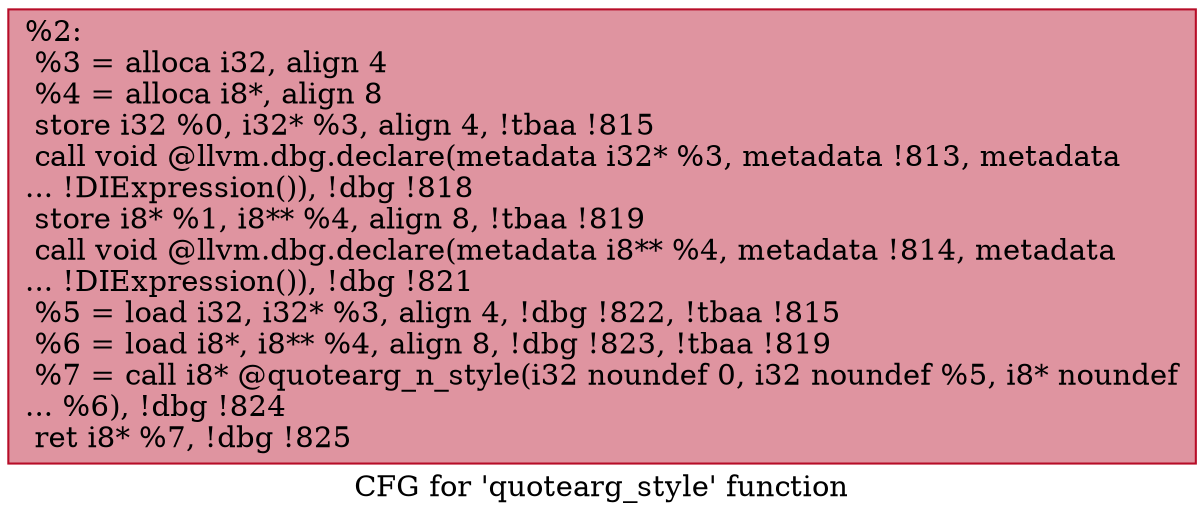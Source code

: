 digraph "CFG for 'quotearg_style' function" {
	label="CFG for 'quotearg_style' function";

	Node0x246f250 [shape=record,color="#b70d28ff", style=filled, fillcolor="#b70d2870",label="{%2:\l  %3 = alloca i32, align 4\l  %4 = alloca i8*, align 8\l  store i32 %0, i32* %3, align 4, !tbaa !815\l  call void @llvm.dbg.declare(metadata i32* %3, metadata !813, metadata\l... !DIExpression()), !dbg !818\l  store i8* %1, i8** %4, align 8, !tbaa !819\l  call void @llvm.dbg.declare(metadata i8** %4, metadata !814, metadata\l... !DIExpression()), !dbg !821\l  %5 = load i32, i32* %3, align 4, !dbg !822, !tbaa !815\l  %6 = load i8*, i8** %4, align 8, !dbg !823, !tbaa !819\l  %7 = call i8* @quotearg_n_style(i32 noundef 0, i32 noundef %5, i8* noundef\l... %6), !dbg !824\l  ret i8* %7, !dbg !825\l}"];
}
